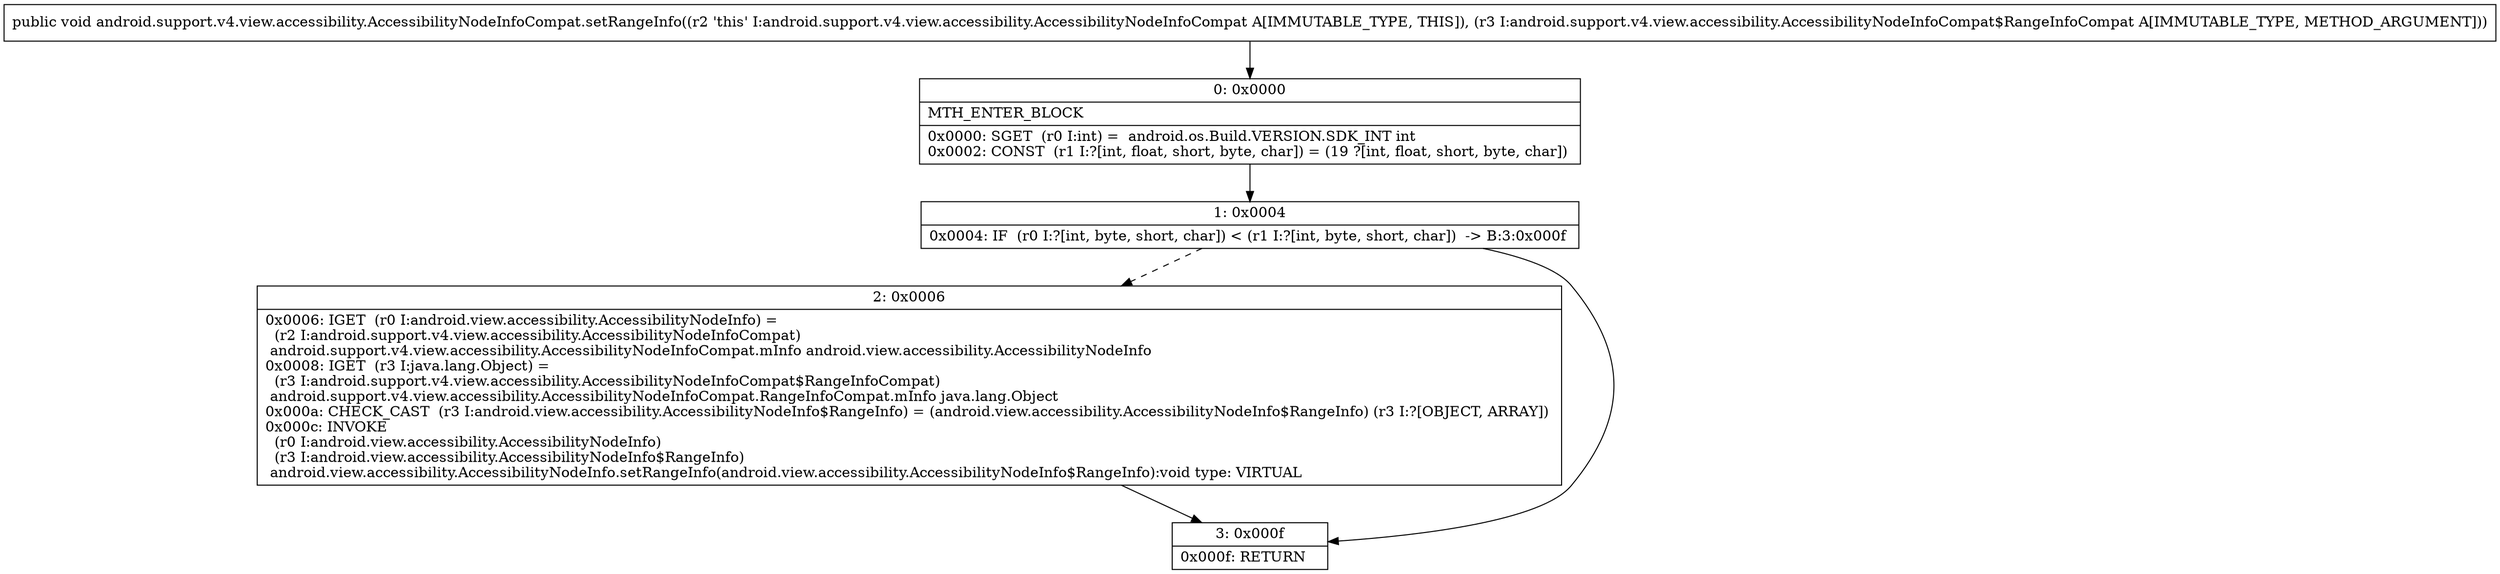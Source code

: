 digraph "CFG forandroid.support.v4.view.accessibility.AccessibilityNodeInfoCompat.setRangeInfo(Landroid\/support\/v4\/view\/accessibility\/AccessibilityNodeInfoCompat$RangeInfoCompat;)V" {
Node_0 [shape=record,label="{0\:\ 0x0000|MTH_ENTER_BLOCK\l|0x0000: SGET  (r0 I:int) =  android.os.Build.VERSION.SDK_INT int \l0x0002: CONST  (r1 I:?[int, float, short, byte, char]) = (19 ?[int, float, short, byte, char]) \l}"];
Node_1 [shape=record,label="{1\:\ 0x0004|0x0004: IF  (r0 I:?[int, byte, short, char]) \< (r1 I:?[int, byte, short, char])  \-\> B:3:0x000f \l}"];
Node_2 [shape=record,label="{2\:\ 0x0006|0x0006: IGET  (r0 I:android.view.accessibility.AccessibilityNodeInfo) = \l  (r2 I:android.support.v4.view.accessibility.AccessibilityNodeInfoCompat)\l android.support.v4.view.accessibility.AccessibilityNodeInfoCompat.mInfo android.view.accessibility.AccessibilityNodeInfo \l0x0008: IGET  (r3 I:java.lang.Object) = \l  (r3 I:android.support.v4.view.accessibility.AccessibilityNodeInfoCompat$RangeInfoCompat)\l android.support.v4.view.accessibility.AccessibilityNodeInfoCompat.RangeInfoCompat.mInfo java.lang.Object \l0x000a: CHECK_CAST  (r3 I:android.view.accessibility.AccessibilityNodeInfo$RangeInfo) = (android.view.accessibility.AccessibilityNodeInfo$RangeInfo) (r3 I:?[OBJECT, ARRAY]) \l0x000c: INVOKE  \l  (r0 I:android.view.accessibility.AccessibilityNodeInfo)\l  (r3 I:android.view.accessibility.AccessibilityNodeInfo$RangeInfo)\l android.view.accessibility.AccessibilityNodeInfo.setRangeInfo(android.view.accessibility.AccessibilityNodeInfo$RangeInfo):void type: VIRTUAL \l}"];
Node_3 [shape=record,label="{3\:\ 0x000f|0x000f: RETURN   \l}"];
MethodNode[shape=record,label="{public void android.support.v4.view.accessibility.AccessibilityNodeInfoCompat.setRangeInfo((r2 'this' I:android.support.v4.view.accessibility.AccessibilityNodeInfoCompat A[IMMUTABLE_TYPE, THIS]), (r3 I:android.support.v4.view.accessibility.AccessibilityNodeInfoCompat$RangeInfoCompat A[IMMUTABLE_TYPE, METHOD_ARGUMENT])) }"];
MethodNode -> Node_0;
Node_0 -> Node_1;
Node_1 -> Node_2[style=dashed];
Node_1 -> Node_3;
Node_2 -> Node_3;
}

